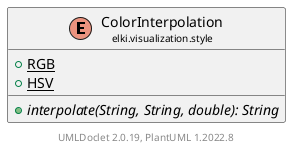 @startuml
    remove .*\.(Instance|Par|Parameterizer|Factory)$
    set namespaceSeparator none
    hide empty fields
    hide empty methods

    enum "<size:14>ColorInterpolation\n<size:10>elki.visualization.style" as elki.visualization.style.ColorInterpolation [[ColorInterpolation.html]] {
        {static} +RGB
        {static} +HSV
        {abstract} +interpolate(String, String, double): String
    }

    center footer UMLDoclet 2.0.19, PlantUML 1.2022.8
@enduml

